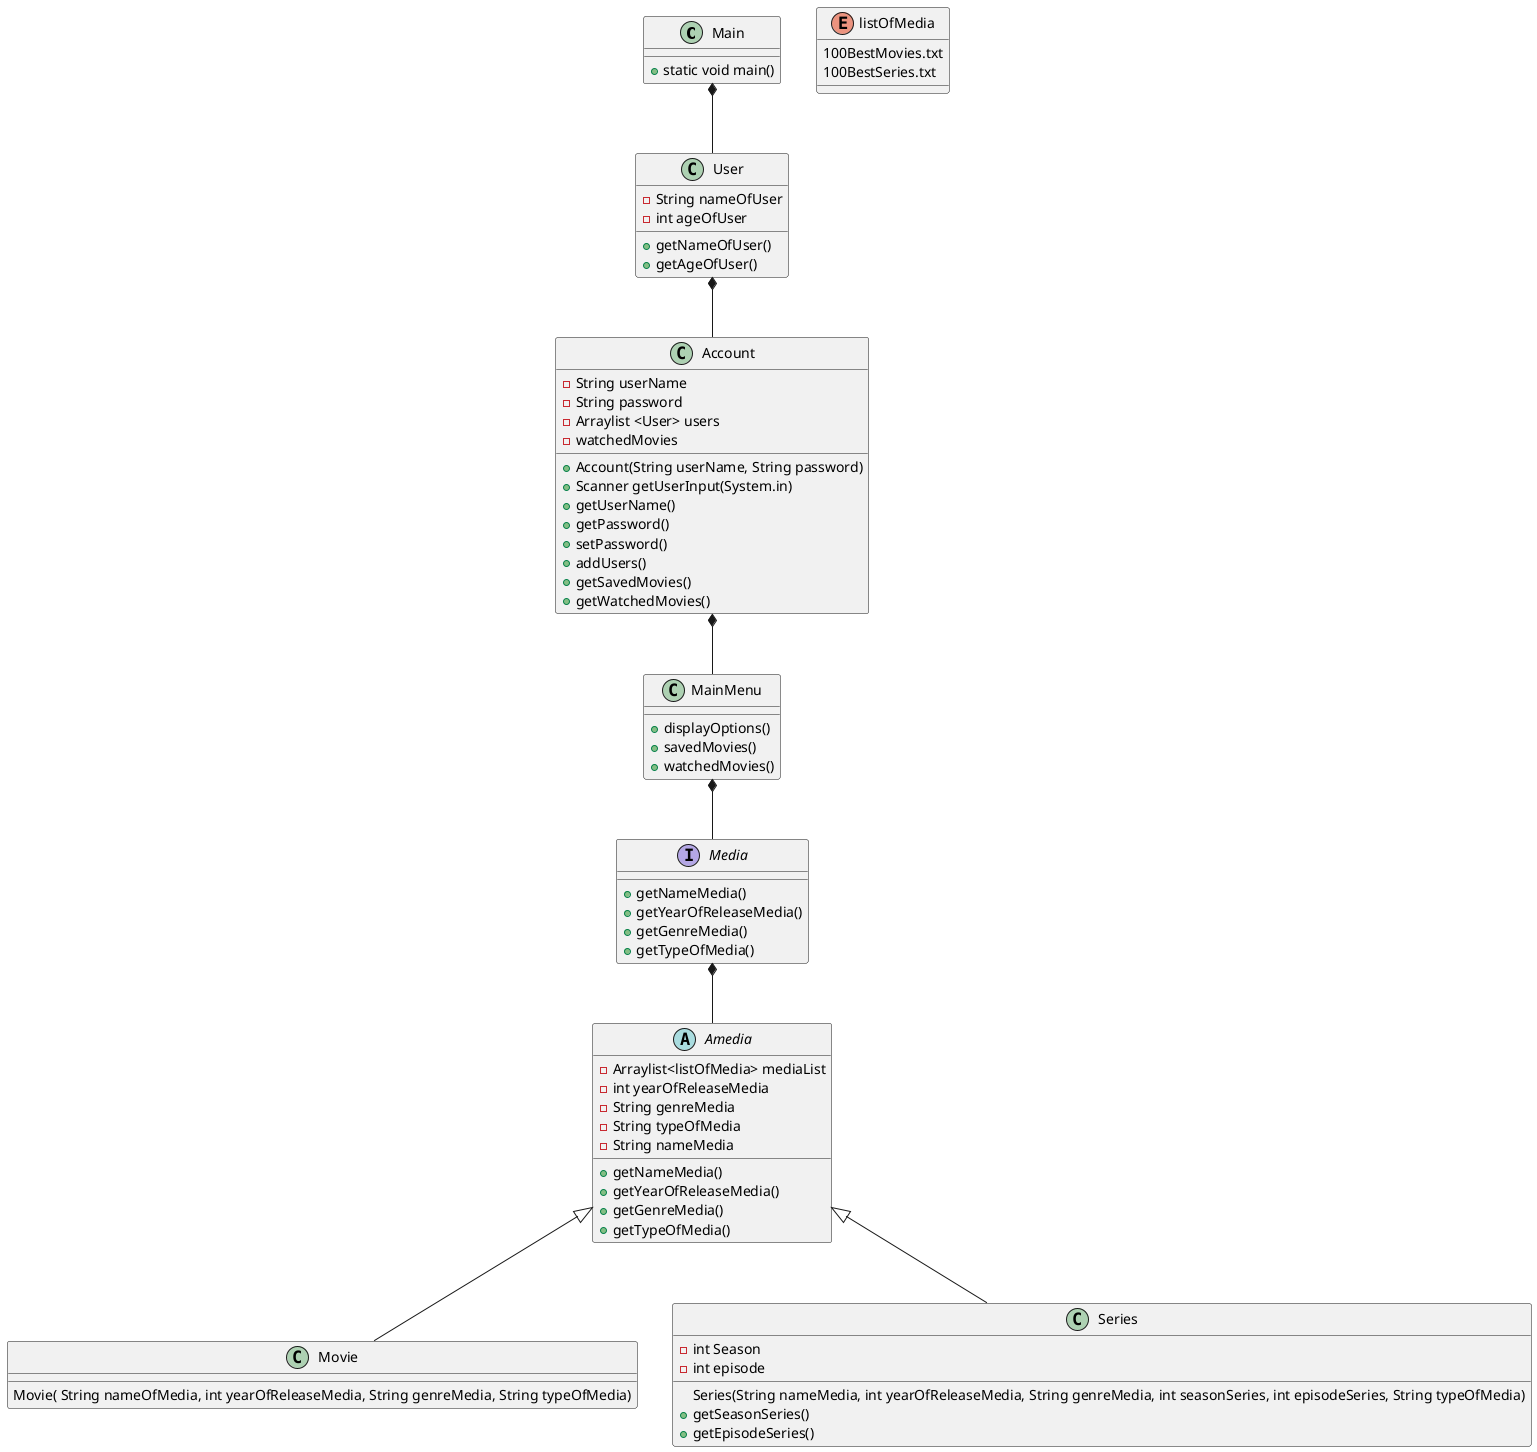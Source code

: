 @startuml
'https://plantuml.com/class-diagram

Main *-- User
Main : + static void main()

User *-- Account
User : - String nameOfUser
User : - int ageOfUser




User : + getNameOfUser()
User : + getAgeOfUser()





Account : - String userName
Account : - String password
Account : - Arraylist <User> users
Account : - watchedMovies



Account : + Account(String userName, String password)
Account : + Scanner getUserInput(System.in)
Account : + getUserName()
Account : + getPassword()
Account : + setPassword()
Account : + addUsers()
Account : + getSavedMovies()
Account : + getWatchedMovies()




Account *-- MainMenu
MainMenu : + displayOptions()
MainMenu : + savedMovies()
MainMenu : + watchedMovies()




MainMenu *-- Media


Enum listOfMedia
listOfMedia : 100BestMovies.txt
listOfMedia : 100BestSeries.txt


Media *-- Amedia
Interface Media
Media : + getNameMedia()
Media : + getYearOfReleaseMedia()
Media : + getGenreMedia()
Media : + getTypeOfMedia()


Abstract Amedia
Amedia : - Arraylist<listOfMedia> mediaList
Amedia : - int yearOfReleaseMedia
Amedia : - String genreMedia
Amedia : - String typeOfMedia
Amedia : - String nameMedia


Amedia : + getNameMedia()
Amedia : + getYearOfReleaseMedia()
Amedia : + getGenreMedia()
Amedia : + getTypeOfMedia()

Amedia <|--  Movie


Movie : Movie( String nameOfMedia, int yearOfReleaseMedia, String genreMedia, String typeOfMedia)




Amedia <|-- Series

Series : - int Season
Series : - int episode



Series : Series(String nameMedia, int yearOfReleaseMedia, String genreMedia, int seasonSeries, int episodeSeries, String typeOfMedia)

Series : + getSeasonSeries()
Series : + getEpisodeSeries()


@endum